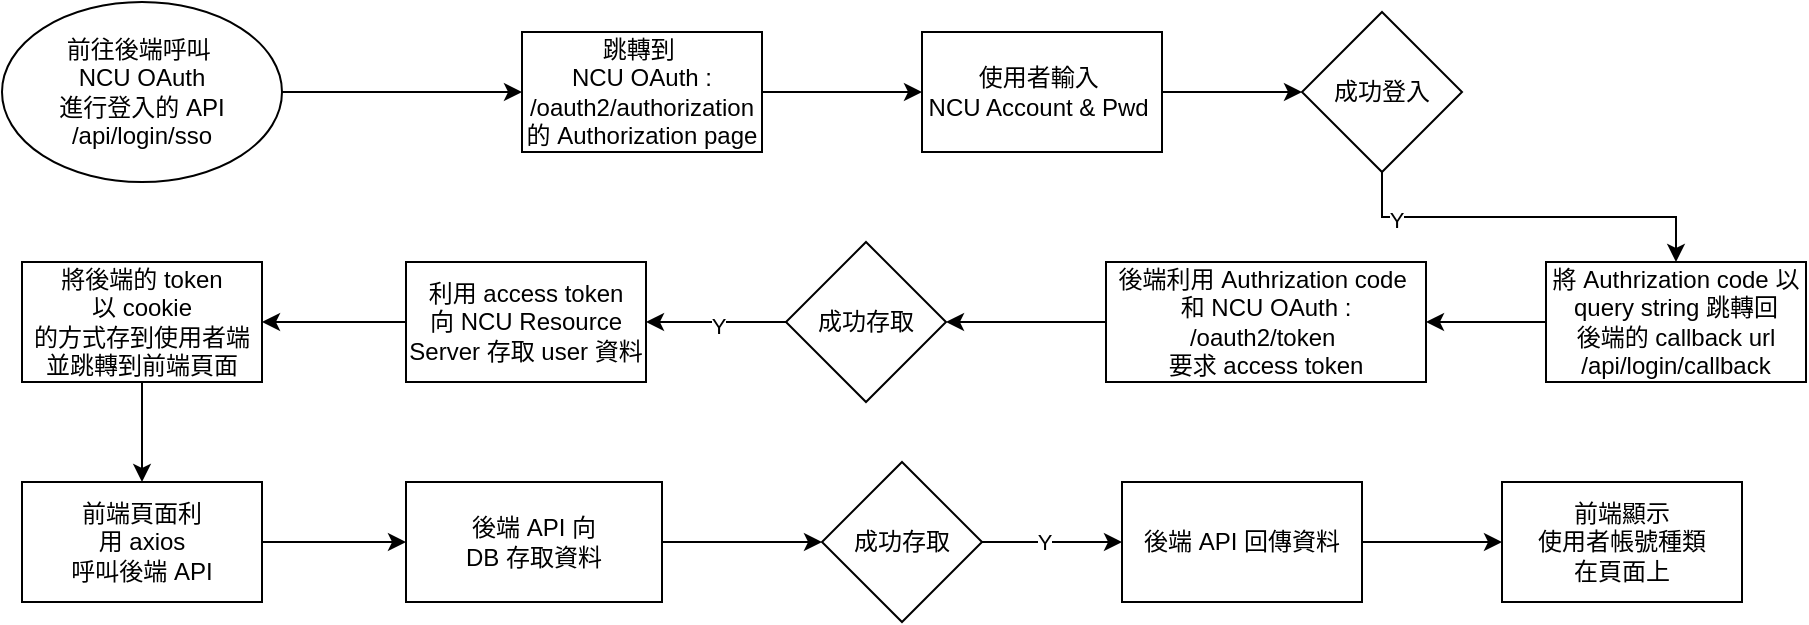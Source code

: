 <mxfile version="24.8.2">
  <diagram name="第 1 页" id="1VKcg0zCmO8QLD_K8Hbc">
    <mxGraphModel dx="1088" dy="469" grid="1" gridSize="10" guides="1" tooltips="1" connect="1" arrows="1" fold="1" page="1" pageScale="1" pageWidth="827" pageHeight="1169" math="0" shadow="0">
      <root>
        <mxCell id="0" />
        <mxCell id="1" parent="0" />
        <mxCell id="d_T4CtBdEG4fSvAagIkc-6" style="edgeStyle=orthogonalEdgeStyle;rounded=0;orthogonalLoop=1;jettySize=auto;html=1;exitX=1;exitY=0.5;exitDx=0;exitDy=0;" parent="1" source="d_T4CtBdEG4fSvAagIkc-2" target="d_T4CtBdEG4fSvAagIkc-5" edge="1">
          <mxGeometry relative="1" as="geometry" />
        </mxCell>
        <mxCell id="d_T4CtBdEG4fSvAagIkc-2" value="跳轉到&amp;nbsp;&lt;div&gt;NCU OAuth :&lt;/div&gt;&lt;div&gt;/oauth2/authorization&lt;br&gt;&lt;div&gt;的 Authorization page&lt;/div&gt;&lt;/div&gt;" style="rounded=0;whiteSpace=wrap;html=1;" parent="1" vertex="1">
          <mxGeometry x="300" y="155" width="120" height="60" as="geometry" />
        </mxCell>
        <mxCell id="d_T4CtBdEG4fSvAagIkc-4" style="edgeStyle=orthogonalEdgeStyle;rounded=0;orthogonalLoop=1;jettySize=auto;html=1;exitX=1;exitY=0.5;exitDx=0;exitDy=0;" parent="1" source="d_T4CtBdEG4fSvAagIkc-3" target="d_T4CtBdEG4fSvAagIkc-2" edge="1">
          <mxGeometry relative="1" as="geometry" />
        </mxCell>
        <mxCell id="d_T4CtBdEG4fSvAagIkc-3" value="前往後端呼叫&amp;nbsp;&lt;div&gt;NCU OAuth&lt;div&gt;進行登入的 API&lt;div&gt;/api/login/sso&lt;/div&gt;&lt;/div&gt;&lt;/div&gt;" style="ellipse;whiteSpace=wrap;html=1;" parent="1" vertex="1">
          <mxGeometry x="40" y="140" width="140" height="90" as="geometry" />
        </mxCell>
        <mxCell id="d_T4CtBdEG4fSvAagIkc-8" style="edgeStyle=orthogonalEdgeStyle;rounded=0;orthogonalLoop=1;jettySize=auto;html=1;exitX=1;exitY=0.5;exitDx=0;exitDy=0;entryX=0;entryY=0.5;entryDx=0;entryDy=0;" parent="1" source="d_T4CtBdEG4fSvAagIkc-5" target="d_T4CtBdEG4fSvAagIkc-7" edge="1">
          <mxGeometry relative="1" as="geometry" />
        </mxCell>
        <mxCell id="d_T4CtBdEG4fSvAagIkc-5" value="使用者輸入&amp;nbsp;&lt;div&gt;NCU Account &amp;amp; Pwd&amp;nbsp;&lt;/div&gt;" style="rounded=0;whiteSpace=wrap;html=1;" parent="1" vertex="1">
          <mxGeometry x="500" y="155" width="120" height="60" as="geometry" />
        </mxCell>
        <mxCell id="d_T4CtBdEG4fSvAagIkc-10" style="edgeStyle=orthogonalEdgeStyle;rounded=0;orthogonalLoop=1;jettySize=auto;html=1;exitX=0.5;exitY=1;exitDx=0;exitDy=0;entryX=0.5;entryY=0;entryDx=0;entryDy=0;" parent="1" source="d_T4CtBdEG4fSvAagIkc-7" target="d_T4CtBdEG4fSvAagIkc-11" edge="1">
          <mxGeometry relative="1" as="geometry">
            <mxPoint x="730" y="280" as="targetPoint" />
          </mxGeometry>
        </mxCell>
        <mxCell id="d_T4CtBdEG4fSvAagIkc-36" value="Y" style="edgeLabel;html=1;align=center;verticalAlign=middle;resizable=0;points=[];" parent="d_T4CtBdEG4fSvAagIkc-10" vertex="1" connectable="0">
          <mxGeometry x="-0.696" y="-1" relative="1" as="geometry">
            <mxPoint as="offset" />
          </mxGeometry>
        </mxCell>
        <mxCell id="d_T4CtBdEG4fSvAagIkc-7" value="成功登入" style="rhombus;whiteSpace=wrap;html=1;" parent="1" vertex="1">
          <mxGeometry x="690" y="145" width="80" height="80" as="geometry" />
        </mxCell>
        <mxCell id="d_T4CtBdEG4fSvAagIkc-14" style="edgeStyle=orthogonalEdgeStyle;rounded=0;orthogonalLoop=1;jettySize=auto;html=1;exitX=0;exitY=0.5;exitDx=0;exitDy=0;" parent="1" source="d_T4CtBdEG4fSvAagIkc-11" target="d_T4CtBdEG4fSvAagIkc-13" edge="1">
          <mxGeometry relative="1" as="geometry" />
        </mxCell>
        <mxCell id="d_T4CtBdEG4fSvAagIkc-11" value="將 Authrization code 以 query string 跳轉回&lt;div&gt;&lt;span style=&quot;background-color: initial;&quot;&gt;後端的 callback url&lt;/span&gt;&lt;div&gt;&lt;div&gt;/api/login/callback&lt;/div&gt;&lt;/div&gt;&lt;/div&gt;" style="rounded=0;whiteSpace=wrap;html=1;" parent="1" vertex="1">
          <mxGeometry x="812" y="270" width="130" height="60" as="geometry" />
        </mxCell>
        <mxCell id="d_T4CtBdEG4fSvAagIkc-16" style="edgeStyle=orthogonalEdgeStyle;rounded=0;orthogonalLoop=1;jettySize=auto;html=1;exitX=0;exitY=0.5;exitDx=0;exitDy=0;entryX=1;entryY=0.5;entryDx=0;entryDy=0;" parent="1" source="d_T4CtBdEG4fSvAagIkc-13" target="d_T4CtBdEG4fSvAagIkc-15" edge="1">
          <mxGeometry relative="1" as="geometry" />
        </mxCell>
        <mxCell id="d_T4CtBdEG4fSvAagIkc-13" value="後端利用&amp;nbsp;&lt;span style=&quot;background-color: initial;&quot;&gt;Authrization code&amp;nbsp;&lt;/span&gt;&lt;div&gt;&lt;span style=&quot;background-color: initial;&quot;&gt;和&lt;/span&gt;&lt;span style=&quot;background-color: initial;&quot;&gt;&amp;nbsp;NCU OAuth : /oauth2/token&amp;nbsp;&lt;/span&gt;&lt;/div&gt;&lt;div&gt;&lt;div&gt;要求 access token&lt;/div&gt;&lt;/div&gt;" style="rounded=0;whiteSpace=wrap;html=1;" parent="1" vertex="1">
          <mxGeometry x="592" y="270" width="160" height="60" as="geometry" />
        </mxCell>
        <mxCell id="d_T4CtBdEG4fSvAagIkc-18" style="edgeStyle=orthogonalEdgeStyle;rounded=0;orthogonalLoop=1;jettySize=auto;html=1;exitX=0;exitY=0.5;exitDx=0;exitDy=0;" parent="1" source="d_T4CtBdEG4fSvAagIkc-15" edge="1">
          <mxGeometry relative="1" as="geometry">
            <mxPoint x="362" y="300" as="targetPoint" />
          </mxGeometry>
        </mxCell>
        <mxCell id="d_T4CtBdEG4fSvAagIkc-20" value="Y" style="edgeLabel;html=1;align=center;verticalAlign=middle;resizable=0;points=[];" parent="d_T4CtBdEG4fSvAagIkc-18" vertex="1" connectable="0">
          <mxGeometry x="-0.004" y="1" relative="1" as="geometry">
            <mxPoint as="offset" />
          </mxGeometry>
        </mxCell>
        <mxCell id="d_T4CtBdEG4fSvAagIkc-15" value="成功存取" style="rhombus;whiteSpace=wrap;html=1;" parent="1" vertex="1">
          <mxGeometry x="432" y="260" width="80" height="80" as="geometry" />
        </mxCell>
        <mxCell id="d_T4CtBdEG4fSvAagIkc-22" style="edgeStyle=orthogonalEdgeStyle;rounded=0;orthogonalLoop=1;jettySize=auto;html=1;exitX=0.5;exitY=1;exitDx=0;exitDy=0;" parent="1" source="8-Wq-pjl8wOPaa6rkLst-1" target="d_T4CtBdEG4fSvAagIkc-21" edge="1">
          <mxGeometry relative="1" as="geometry">
            <mxPoint x="302" y="330" as="sourcePoint" />
          </mxGeometry>
        </mxCell>
        <mxCell id="d_T4CtBdEG4fSvAagIkc-26" style="edgeStyle=orthogonalEdgeStyle;rounded=0;orthogonalLoop=1;jettySize=auto;html=1;exitX=1;exitY=0.5;exitDx=0;exitDy=0;" parent="1" source="d_T4CtBdEG4fSvAagIkc-21" target="d_T4CtBdEG4fSvAagIkc-25" edge="1">
          <mxGeometry relative="1" as="geometry" />
        </mxCell>
        <mxCell id="d_T4CtBdEG4fSvAagIkc-21" value="&lt;div&gt;前端頁面利&lt;/div&gt;&lt;div&gt;&lt;span style=&quot;background-color: initial;&quot;&gt;用 axios&lt;/span&gt;&lt;/div&gt;&lt;div&gt;&lt;span style=&quot;background-color: initial;&quot;&gt;呼叫後端 API&lt;/span&gt;&lt;/div&gt;" style="rounded=0;whiteSpace=wrap;html=1;" parent="1" vertex="1">
          <mxGeometry x="50" y="380" width="120" height="60" as="geometry" />
        </mxCell>
        <mxCell id="d_T4CtBdEG4fSvAagIkc-28" style="edgeStyle=orthogonalEdgeStyle;rounded=0;orthogonalLoop=1;jettySize=auto;html=1;exitX=1;exitY=0.5;exitDx=0;exitDy=0;entryX=0;entryY=0.5;entryDx=0;entryDy=0;" parent="1" source="d_T4CtBdEG4fSvAagIkc-25" target="d_T4CtBdEG4fSvAagIkc-27" edge="1">
          <mxGeometry relative="1" as="geometry" />
        </mxCell>
        <mxCell id="d_T4CtBdEG4fSvAagIkc-25" value="&lt;div&gt;後端 API 向&lt;/div&gt;&lt;div&gt;DB 存取資料&lt;/div&gt;" style="rounded=0;whiteSpace=wrap;html=1;" parent="1" vertex="1">
          <mxGeometry x="242" y="380" width="128" height="60" as="geometry" />
        </mxCell>
        <mxCell id="d_T4CtBdEG4fSvAagIkc-30" style="edgeStyle=orthogonalEdgeStyle;rounded=0;orthogonalLoop=1;jettySize=auto;html=1;exitX=1;exitY=0.5;exitDx=0;exitDy=0;entryX=0;entryY=0.5;entryDx=0;entryDy=0;" parent="1" source="d_T4CtBdEG4fSvAagIkc-27" target="d_T4CtBdEG4fSvAagIkc-32" edge="1">
          <mxGeometry relative="1" as="geometry">
            <mxPoint x="570" y="410" as="targetPoint" />
          </mxGeometry>
        </mxCell>
        <mxCell id="d_T4CtBdEG4fSvAagIkc-35" value="Y" style="edgeLabel;html=1;align=center;verticalAlign=middle;resizable=0;points=[];" parent="d_T4CtBdEG4fSvAagIkc-30" vertex="1" connectable="0">
          <mxGeometry x="-0.109" relative="1" as="geometry">
            <mxPoint as="offset" />
          </mxGeometry>
        </mxCell>
        <mxCell id="d_T4CtBdEG4fSvAagIkc-27" value="成功存取" style="rhombus;whiteSpace=wrap;html=1;" parent="1" vertex="1">
          <mxGeometry x="450" y="370" width="80" height="80" as="geometry" />
        </mxCell>
        <mxCell id="d_T4CtBdEG4fSvAagIkc-34" style="edgeStyle=orthogonalEdgeStyle;rounded=0;orthogonalLoop=1;jettySize=auto;html=1;exitX=1;exitY=0.5;exitDx=0;exitDy=0;" parent="1" source="d_T4CtBdEG4fSvAagIkc-32" target="d_T4CtBdEG4fSvAagIkc-33" edge="1">
          <mxGeometry relative="1" as="geometry" />
        </mxCell>
        <mxCell id="d_T4CtBdEG4fSvAagIkc-32" value="後端 API 回傳資料" style="rounded=0;whiteSpace=wrap;html=1;" parent="1" vertex="1">
          <mxGeometry x="600" y="380" width="120" height="60" as="geometry" />
        </mxCell>
        <mxCell id="d_T4CtBdEG4fSvAagIkc-33" value="前端顯示&lt;div&gt;使用者帳號種類&lt;/div&gt;&lt;div&gt;在頁面上&lt;/div&gt;" style="rounded=0;whiteSpace=wrap;html=1;" parent="1" vertex="1">
          <mxGeometry x="790" y="380" width="120" height="60" as="geometry" />
        </mxCell>
        <mxCell id="8-Wq-pjl8wOPaa6rkLst-1" value="&lt;div&gt;將後端的 token以&lt;span style=&quot;background-color: initial;&quot;&gt;&amp;nbsp;cookie&lt;/span&gt;&lt;div&gt;的方式存到使用者端&lt;/div&gt;&lt;/div&gt;&lt;div&gt;並&lt;span style=&quot;background-color: initial;&quot;&gt;跳轉到前端頁面&lt;/span&gt;&lt;/div&gt;" style="rounded=0;whiteSpace=wrap;html=1;" vertex="1" parent="1">
          <mxGeometry x="50" y="270" width="120" height="60" as="geometry" />
        </mxCell>
        <mxCell id="8-Wq-pjl8wOPaa6rkLst-3" style="edgeStyle=orthogonalEdgeStyle;rounded=0;orthogonalLoop=1;jettySize=auto;html=1;exitX=0;exitY=0.5;exitDx=0;exitDy=0;entryX=1;entryY=0.5;entryDx=0;entryDy=0;" edge="1" parent="1" source="8-Wq-pjl8wOPaa6rkLst-2" target="8-Wq-pjl8wOPaa6rkLst-1">
          <mxGeometry relative="1" as="geometry" />
        </mxCell>
        <mxCell id="8-Wq-pjl8wOPaa6rkLst-2" value="利用 access token&lt;br&gt;向 NCU Resource Server 存取 user 資料" style="rounded=0;whiteSpace=wrap;html=1;" vertex="1" parent="1">
          <mxGeometry x="242" y="270" width="120" height="60" as="geometry" />
        </mxCell>
      </root>
    </mxGraphModel>
  </diagram>
</mxfile>

